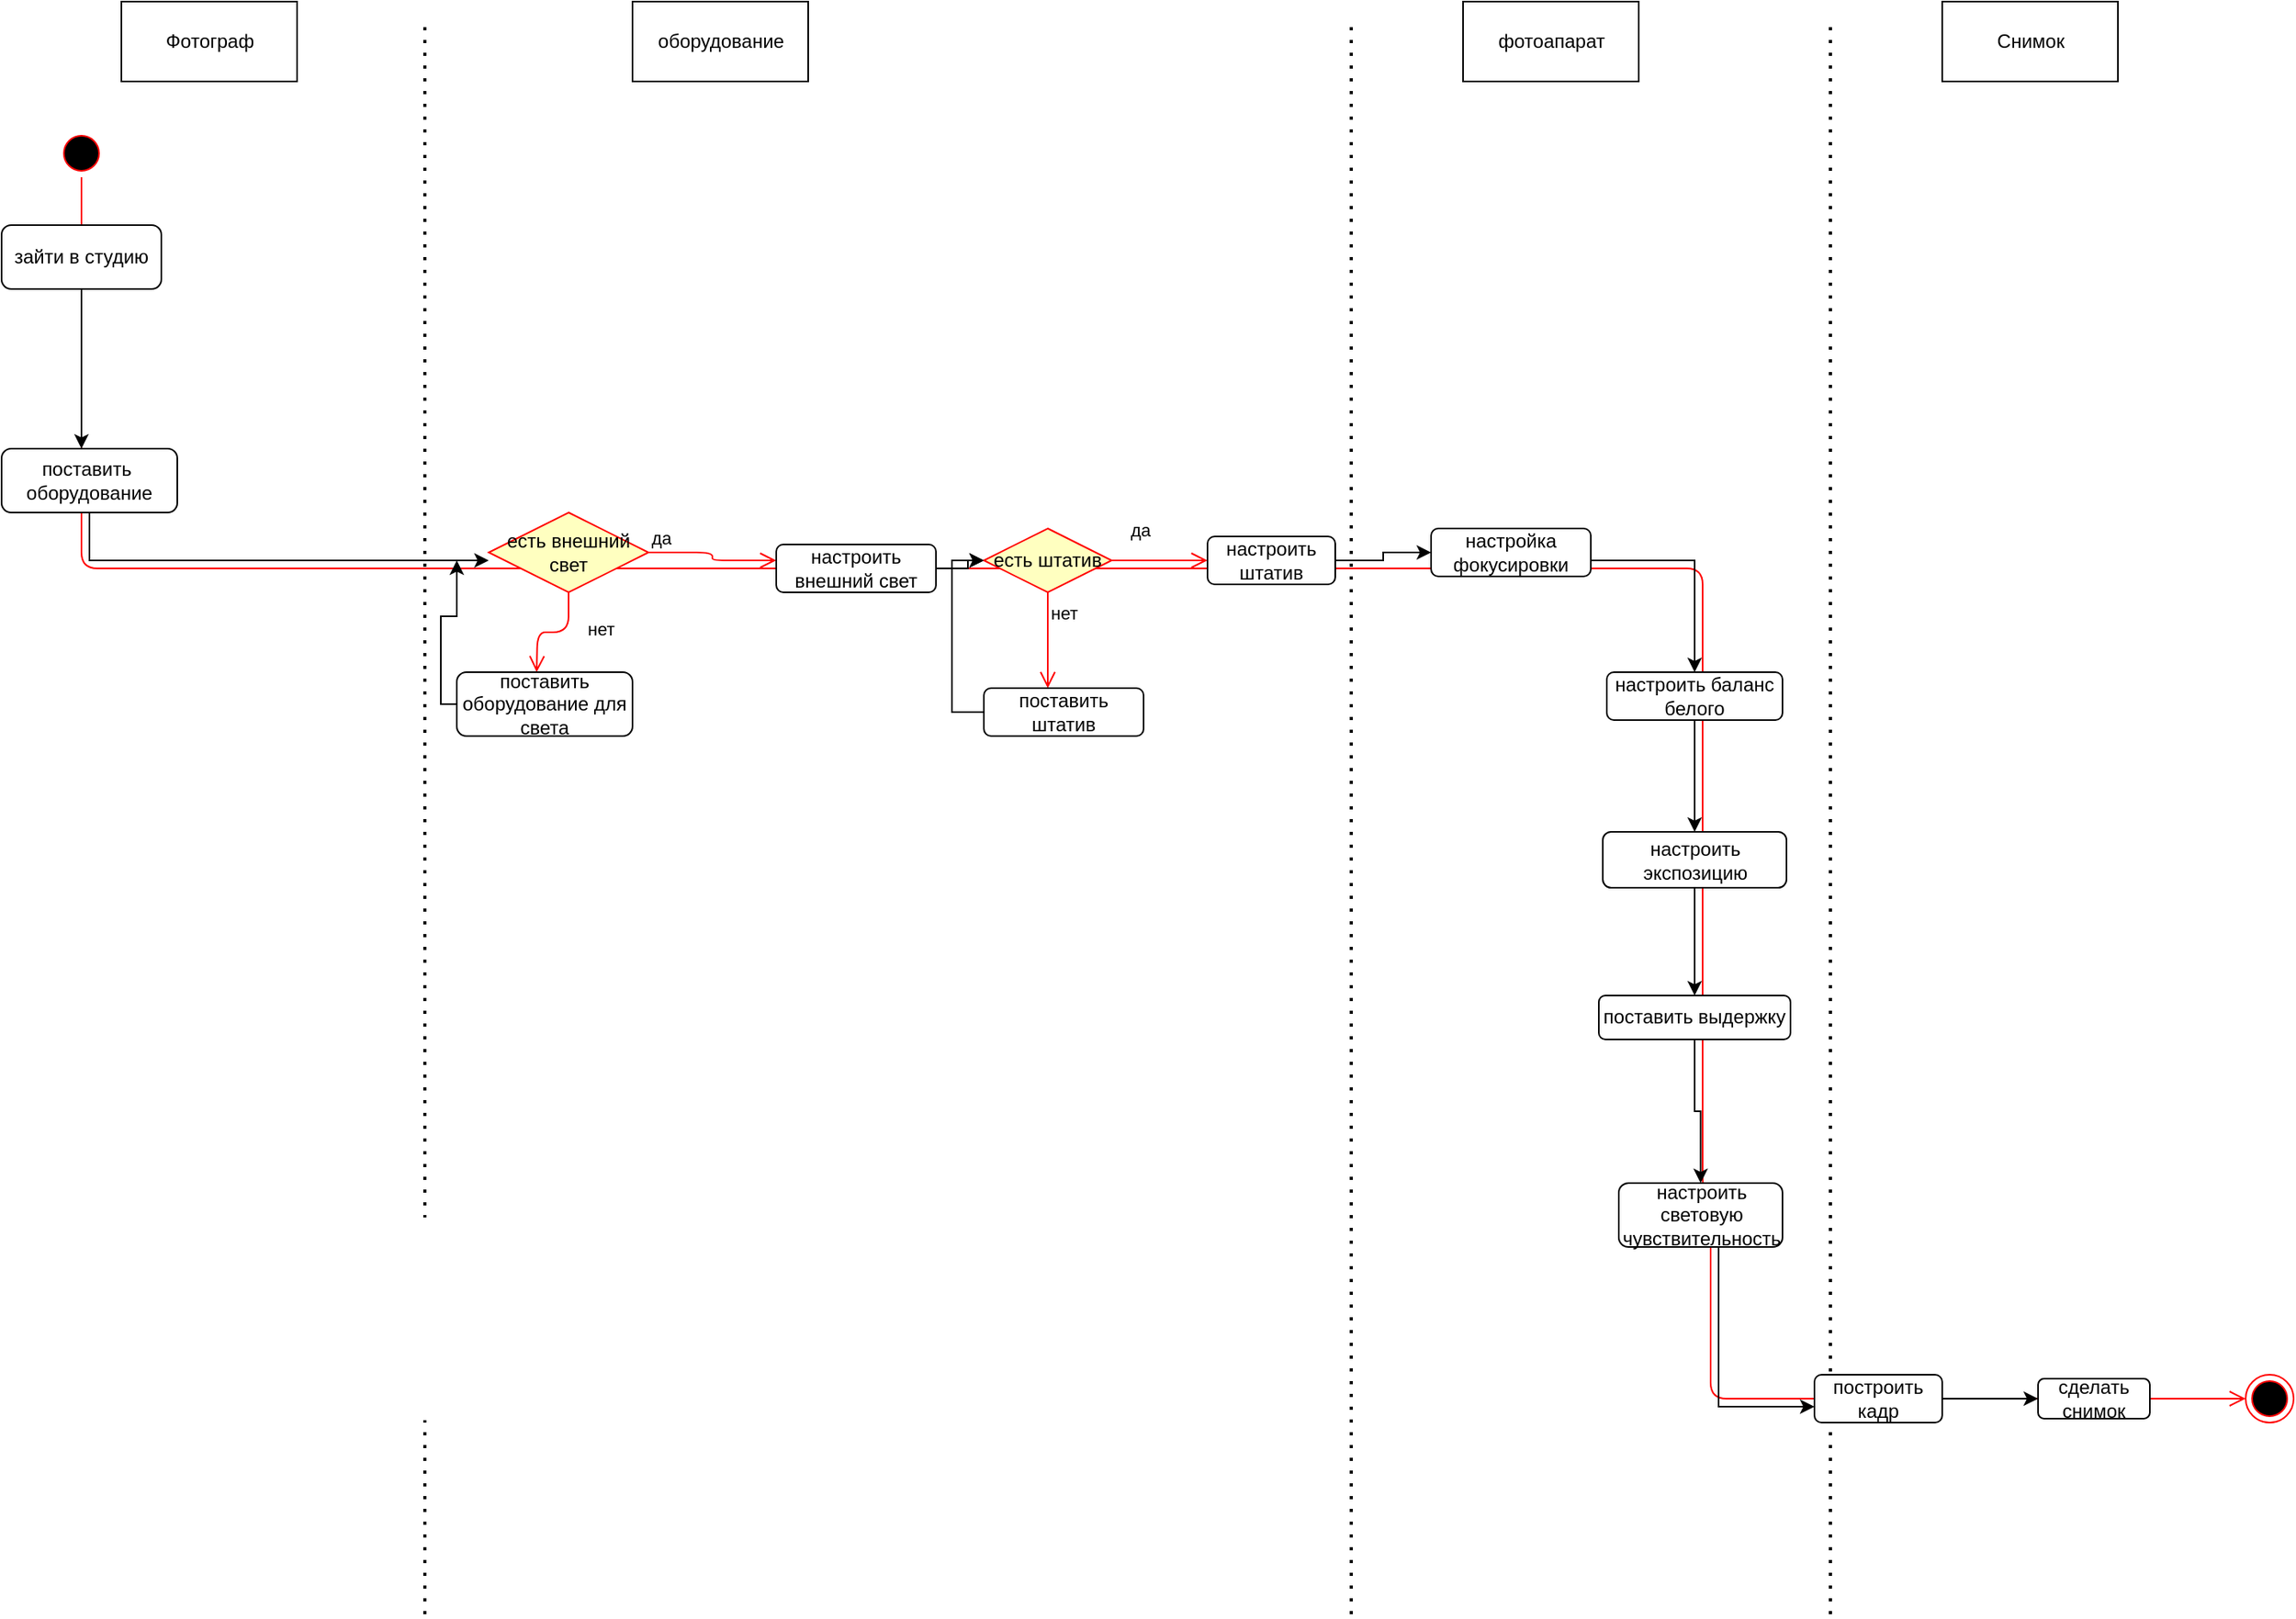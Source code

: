 <mxfile version="15.0.6" type="github">
  <diagram id="CHKnVe_KQ4drZbSX82gc" name="Page-1">
    <mxGraphModel dx="1865" dy="1658" grid="1" gridSize="10" guides="1" tooltips="1" connect="1" arrows="1" fold="1" page="1" pageScale="1" pageWidth="827" pageHeight="1169" math="0" shadow="0">
      <root>
        <mxCell id="0" />
        <mxCell id="1" parent="0" />
        <mxCell id="oSgqRn7r_KisJVZAVjtJ-1" value="Фотограф" style="html=1;" vertex="1" parent="1">
          <mxGeometry x="-50" y="-10" width="110" height="50" as="geometry" />
        </mxCell>
        <mxCell id="oSgqRn7r_KisJVZAVjtJ-2" value="фотоапарат" style="html=1;" vertex="1" parent="1">
          <mxGeometry x="790" y="-10" width="110" height="50" as="geometry" />
        </mxCell>
        <mxCell id="oSgqRn7r_KisJVZAVjtJ-3" value="оборудование" style="html=1;" vertex="1" parent="1">
          <mxGeometry x="270" y="-10" width="110" height="50" as="geometry" />
        </mxCell>
        <mxCell id="oSgqRn7r_KisJVZAVjtJ-4" value="" style="ellipse;html=1;shape=startState;fillColor=#000000;strokeColor=#ff0000;" vertex="1" parent="1">
          <mxGeometry x="-90" y="70" width="30" height="30" as="geometry" />
        </mxCell>
        <mxCell id="oSgqRn7r_KisJVZAVjtJ-5" value="" style="edgeStyle=orthogonalEdgeStyle;html=1;verticalAlign=bottom;endArrow=open;endSize=8;strokeColor=#ff0000;entryX=0;entryY=0.5;entryDx=0;entryDy=0;" edge="1" source="oSgqRn7r_KisJVZAVjtJ-4" parent="1" target="oSgqRn7r_KisJVZAVjtJ-6">
          <mxGeometry relative="1" as="geometry">
            <mxPoint x="940" y="1030" as="targetPoint" />
            <Array as="points">
              <mxPoint x="-75" y="345" />
              <mxPoint x="940" y="345" />
              <mxPoint x="940" y="735" />
              <mxPoint x="945" y="735" />
              <mxPoint x="945" y="865" />
            </Array>
          </mxGeometry>
        </mxCell>
        <mxCell id="oSgqRn7r_KisJVZAVjtJ-6" value="" style="ellipse;html=1;shape=endState;fillColor=#000000;strokeColor=#ff0000;" vertex="1" parent="1">
          <mxGeometry x="1280" y="850" width="30" height="30" as="geometry" />
        </mxCell>
        <mxCell id="oSgqRn7r_KisJVZAVjtJ-8" value="" style="endArrow=none;dashed=1;html=1;dashPattern=1 3;strokeWidth=2;" edge="1" parent="1">
          <mxGeometry width="50" height="50" relative="1" as="geometry">
            <mxPoint x="140" y="1000" as="sourcePoint" />
            <mxPoint x="140" as="targetPoint" />
          </mxGeometry>
        </mxCell>
        <mxCell id="oSgqRn7r_KisJVZAVjtJ-9" value="" style="endArrow=none;dashed=1;html=1;dashPattern=1 3;strokeWidth=2;" edge="1" parent="1">
          <mxGeometry width="50" height="50" relative="1" as="geometry">
            <mxPoint x="720" y="1000" as="sourcePoint" />
            <mxPoint x="720" as="targetPoint" />
          </mxGeometry>
        </mxCell>
        <mxCell id="oSgqRn7r_KisJVZAVjtJ-12" value="" style="edgeStyle=orthogonalEdgeStyle;rounded=0;orthogonalLoop=1;jettySize=auto;html=1;" edge="1" parent="1" source="oSgqRn7r_KisJVZAVjtJ-10">
          <mxGeometry relative="1" as="geometry">
            <mxPoint x="-75" y="270" as="targetPoint" />
          </mxGeometry>
        </mxCell>
        <mxCell id="oSgqRn7r_KisJVZAVjtJ-10" value="зайти в студию" style="rounded=1;whiteSpace=wrap;html=1;" vertex="1" parent="1">
          <mxGeometry x="-125" y="130" width="100" height="40" as="geometry" />
        </mxCell>
        <mxCell id="oSgqRn7r_KisJVZAVjtJ-16" value="" style="edgeStyle=orthogonalEdgeStyle;rounded=0;orthogonalLoop=1;jettySize=auto;html=1;" edge="1" parent="1" source="oSgqRn7r_KisJVZAVjtJ-13">
          <mxGeometry relative="1" as="geometry">
            <mxPoint x="180" y="340" as="targetPoint" />
            <Array as="points">
              <mxPoint x="-70" y="340" />
            </Array>
          </mxGeometry>
        </mxCell>
        <mxCell id="oSgqRn7r_KisJVZAVjtJ-13" value="поставить&amp;nbsp;&lt;br&gt;оборудование" style="rounded=1;whiteSpace=wrap;html=1;" vertex="1" parent="1">
          <mxGeometry x="-125" y="270" width="110" height="40" as="geometry" />
        </mxCell>
        <mxCell id="oSgqRn7r_KisJVZAVjtJ-23" value="есть внешний свет" style="rhombus;whiteSpace=wrap;html=1;fillColor=#ffffc0;strokeColor=#ff0000;" vertex="1" parent="1">
          <mxGeometry x="180" y="310" width="100" height="50" as="geometry" />
        </mxCell>
        <mxCell id="oSgqRn7r_KisJVZAVjtJ-24" value="да" style="edgeStyle=orthogonalEdgeStyle;html=1;align=left;verticalAlign=bottom;endArrow=open;endSize=8;strokeColor=#ff0000;" edge="1" source="oSgqRn7r_KisJVZAVjtJ-23" parent="1">
          <mxGeometry x="-1" relative="1" as="geometry">
            <mxPoint x="360" y="340" as="targetPoint" />
            <Array as="points">
              <mxPoint x="320" y="335" />
              <mxPoint x="320" y="340" />
            </Array>
          </mxGeometry>
        </mxCell>
        <mxCell id="oSgqRn7r_KisJVZAVjtJ-25" value="нет" style="edgeStyle=orthogonalEdgeStyle;html=1;align=left;verticalAlign=top;endArrow=open;endSize=8;strokeColor=#ff0000;" edge="1" source="oSgqRn7r_KisJVZAVjtJ-23" parent="1">
          <mxGeometry x="-0.714" y="10" relative="1" as="geometry">
            <mxPoint x="210" y="410" as="targetPoint" />
            <mxPoint as="offset" />
          </mxGeometry>
        </mxCell>
        <mxCell id="oSgqRn7r_KisJVZAVjtJ-42" value="" style="edgeStyle=orthogonalEdgeStyle;rounded=0;orthogonalLoop=1;jettySize=auto;html=1;" edge="1" parent="1" source="oSgqRn7r_KisJVZAVjtJ-27" target="oSgqRn7r_KisJVZAVjtJ-39">
          <mxGeometry relative="1" as="geometry" />
        </mxCell>
        <mxCell id="oSgqRn7r_KisJVZAVjtJ-27" value="настроить&lt;br&gt;внешний свет" style="rounded=1;whiteSpace=wrap;html=1;" vertex="1" parent="1">
          <mxGeometry x="360" y="330" width="100" height="30" as="geometry" />
        </mxCell>
        <mxCell id="oSgqRn7r_KisJVZAVjtJ-30" value="" style="edgeStyle=orthogonalEdgeStyle;rounded=0;orthogonalLoop=1;jettySize=auto;html=1;" edge="1" parent="1" source="oSgqRn7r_KisJVZAVjtJ-28">
          <mxGeometry relative="1" as="geometry">
            <mxPoint x="160" y="340" as="targetPoint" />
            <Array as="points">
              <mxPoint x="150" y="430" />
              <mxPoint x="150" y="375" />
              <mxPoint x="160" y="375" />
            </Array>
          </mxGeometry>
        </mxCell>
        <mxCell id="oSgqRn7r_KisJVZAVjtJ-28" value="поставить оборудование для света" style="rounded=1;whiteSpace=wrap;html=1;" vertex="1" parent="1">
          <mxGeometry x="160" y="410" width="110" height="40" as="geometry" />
        </mxCell>
        <mxCell id="oSgqRn7r_KisJVZAVjtJ-39" value="&lt;span&gt;есть штатив&lt;/span&gt;" style="rhombus;whiteSpace=wrap;html=1;fillColor=#ffffc0;strokeColor=#ff0000;" vertex="1" parent="1">
          <mxGeometry x="490" y="320" width="80" height="40" as="geometry" />
        </mxCell>
        <mxCell id="oSgqRn7r_KisJVZAVjtJ-40" value="да" style="edgeStyle=orthogonalEdgeStyle;html=1;align=left;verticalAlign=bottom;endArrow=open;endSize=8;strokeColor=#ff0000;" edge="1" source="oSgqRn7r_KisJVZAVjtJ-39" parent="1">
          <mxGeometry x="-0.667" y="10" relative="1" as="geometry">
            <mxPoint x="630" y="340" as="targetPoint" />
            <mxPoint as="offset" />
          </mxGeometry>
        </mxCell>
        <mxCell id="oSgqRn7r_KisJVZAVjtJ-41" value="нет" style="edgeStyle=orthogonalEdgeStyle;html=1;align=left;verticalAlign=top;endArrow=open;endSize=8;strokeColor=#ff0000;" edge="1" source="oSgqRn7r_KisJVZAVjtJ-39" parent="1">
          <mxGeometry x="-1" relative="1" as="geometry">
            <mxPoint x="530" y="420" as="targetPoint" />
          </mxGeometry>
        </mxCell>
        <mxCell id="oSgqRn7r_KisJVZAVjtJ-45" value="" style="edgeStyle=orthogonalEdgeStyle;rounded=0;orthogonalLoop=1;jettySize=auto;html=1;entryX=0;entryY=0.5;entryDx=0;entryDy=0;exitX=0;exitY=0.5;exitDx=0;exitDy=0;" edge="1" parent="1" source="oSgqRn7r_KisJVZAVjtJ-43" target="oSgqRn7r_KisJVZAVjtJ-39">
          <mxGeometry relative="1" as="geometry">
            <mxPoint x="360" y="435" as="targetPoint" />
          </mxGeometry>
        </mxCell>
        <mxCell id="oSgqRn7r_KisJVZAVjtJ-43" value="поставить штатив" style="rounded=1;whiteSpace=wrap;html=1;" vertex="1" parent="1">
          <mxGeometry x="490" y="420" width="100" height="30" as="geometry" />
        </mxCell>
        <mxCell id="oSgqRn7r_KisJVZAVjtJ-48" value="" style="edgeStyle=orthogonalEdgeStyle;rounded=0;orthogonalLoop=1;jettySize=auto;html=1;" edge="1" parent="1" source="oSgqRn7r_KisJVZAVjtJ-46" target="oSgqRn7r_KisJVZAVjtJ-47">
          <mxGeometry relative="1" as="geometry" />
        </mxCell>
        <mxCell id="oSgqRn7r_KisJVZAVjtJ-46" value="настроить штатив" style="rounded=1;whiteSpace=wrap;html=1;" vertex="1" parent="1">
          <mxGeometry x="630" y="325" width="80" height="30" as="geometry" />
        </mxCell>
        <mxCell id="oSgqRn7r_KisJVZAVjtJ-50" value="" style="edgeStyle=orthogonalEdgeStyle;rounded=0;orthogonalLoop=1;jettySize=auto;html=1;" edge="1" parent="1" source="oSgqRn7r_KisJVZAVjtJ-47" target="oSgqRn7r_KisJVZAVjtJ-49">
          <mxGeometry relative="1" as="geometry">
            <Array as="points">
              <mxPoint x="935" y="340" />
            </Array>
          </mxGeometry>
        </mxCell>
        <mxCell id="oSgqRn7r_KisJVZAVjtJ-47" value="настройка фокусировки" style="whiteSpace=wrap;html=1;rounded=1;" vertex="1" parent="1">
          <mxGeometry x="770" y="320" width="100" height="30" as="geometry" />
        </mxCell>
        <mxCell id="oSgqRn7r_KisJVZAVjtJ-52" value="" style="edgeStyle=orthogonalEdgeStyle;rounded=0;orthogonalLoop=1;jettySize=auto;html=1;" edge="1" parent="1" source="oSgqRn7r_KisJVZAVjtJ-49" target="oSgqRn7r_KisJVZAVjtJ-51">
          <mxGeometry relative="1" as="geometry" />
        </mxCell>
        <mxCell id="oSgqRn7r_KisJVZAVjtJ-49" value="настроить баланс&lt;br&gt;белого" style="whiteSpace=wrap;html=1;rounded=1;" vertex="1" parent="1">
          <mxGeometry x="880" y="410" width="110" height="30" as="geometry" />
        </mxCell>
        <mxCell id="oSgqRn7r_KisJVZAVjtJ-54" value="" style="edgeStyle=orthogonalEdgeStyle;rounded=0;orthogonalLoop=1;jettySize=auto;html=1;" edge="1" parent="1" source="oSgqRn7r_KisJVZAVjtJ-51" target="oSgqRn7r_KisJVZAVjtJ-53">
          <mxGeometry relative="1" as="geometry" />
        </mxCell>
        <mxCell id="oSgqRn7r_KisJVZAVjtJ-51" value="настроить экспозицию" style="whiteSpace=wrap;html=1;rounded=1;" vertex="1" parent="1">
          <mxGeometry x="877.5" y="510" width="115" height="35" as="geometry" />
        </mxCell>
        <mxCell id="oSgqRn7r_KisJVZAVjtJ-56" value="" style="edgeStyle=orthogonalEdgeStyle;rounded=0;orthogonalLoop=1;jettySize=auto;html=1;" edge="1" parent="1" source="oSgqRn7r_KisJVZAVjtJ-53" target="oSgqRn7r_KisJVZAVjtJ-55">
          <mxGeometry relative="1" as="geometry" />
        </mxCell>
        <mxCell id="oSgqRn7r_KisJVZAVjtJ-53" value="поставить выдержку" style="whiteSpace=wrap;html=1;rounded=1;" vertex="1" parent="1">
          <mxGeometry x="875" y="612.5" width="120" height="27.5" as="geometry" />
        </mxCell>
        <mxCell id="oSgqRn7r_KisJVZAVjtJ-61" value="" style="edgeStyle=orthogonalEdgeStyle;rounded=0;orthogonalLoop=1;jettySize=auto;html=1;" edge="1" parent="1" source="oSgqRn7r_KisJVZAVjtJ-55" target="oSgqRn7r_KisJVZAVjtJ-60">
          <mxGeometry relative="1" as="geometry">
            <Array as="points">
              <mxPoint x="950" y="870" />
            </Array>
          </mxGeometry>
        </mxCell>
        <mxCell id="oSgqRn7r_KisJVZAVjtJ-55" value="настроить световую чувствительность" style="whiteSpace=wrap;html=1;rounded=1;" vertex="1" parent="1">
          <mxGeometry x="887.5" y="730" width="102.5" height="40" as="geometry" />
        </mxCell>
        <mxCell id="oSgqRn7r_KisJVZAVjtJ-58" value="Снимок" style="html=1;" vertex="1" parent="1">
          <mxGeometry x="1090" y="-10" width="110" height="50" as="geometry" />
        </mxCell>
        <mxCell id="oSgqRn7r_KisJVZAVjtJ-59" value="" style="endArrow=none;dashed=1;html=1;dashPattern=1 3;strokeWidth=2;" edge="1" parent="1">
          <mxGeometry width="50" height="50" relative="1" as="geometry">
            <mxPoint x="1020" y="1000" as="sourcePoint" />
            <mxPoint x="1020" as="targetPoint" />
          </mxGeometry>
        </mxCell>
        <mxCell id="oSgqRn7r_KisJVZAVjtJ-63" value="" style="edgeStyle=orthogonalEdgeStyle;rounded=0;orthogonalLoop=1;jettySize=auto;html=1;" edge="1" parent="1" source="oSgqRn7r_KisJVZAVjtJ-60" target="oSgqRn7r_KisJVZAVjtJ-62">
          <mxGeometry relative="1" as="geometry" />
        </mxCell>
        <mxCell id="oSgqRn7r_KisJVZAVjtJ-60" value="построить&lt;br&gt;кадр" style="whiteSpace=wrap;html=1;rounded=1;" vertex="1" parent="1">
          <mxGeometry x="1010" y="850" width="80" height="30" as="geometry" />
        </mxCell>
        <mxCell id="oSgqRn7r_KisJVZAVjtJ-62" value="сделать снимок" style="whiteSpace=wrap;html=1;rounded=1;" vertex="1" parent="1">
          <mxGeometry x="1150" y="852.5" width="70" height="25" as="geometry" />
        </mxCell>
      </root>
    </mxGraphModel>
  </diagram>
</mxfile>

